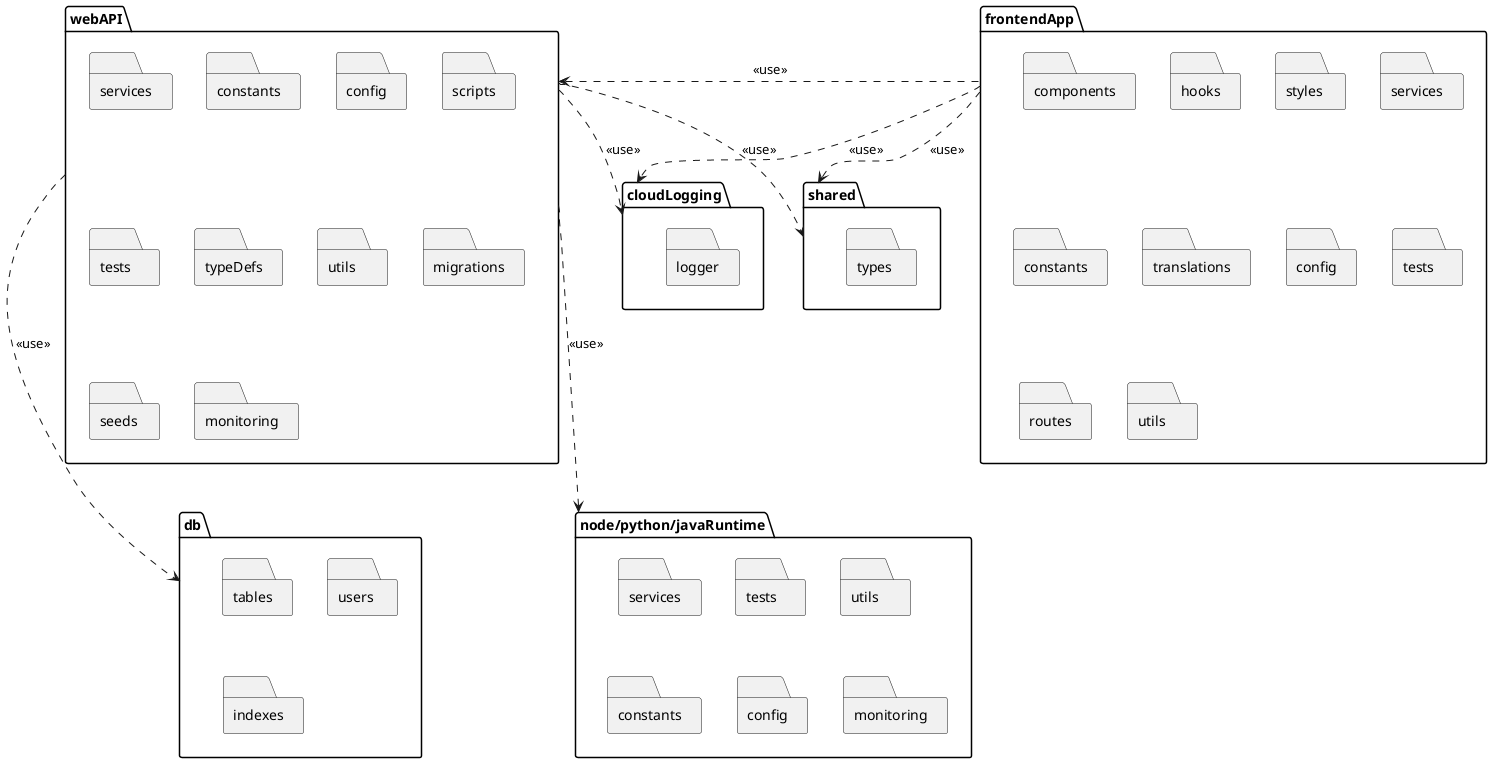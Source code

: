 @startuml
package "frontendApp" as frontendApp {
    folder components as FEComponents
    folder hooks as hooks
    folder styles as styles
    folder services as FEServices
    folder constants as FEConstants
    folder translations as translations
    folder config as FEConfig
    folder tests as FETests
    folder routes as FERoutes
    folder utils as FEUtils
}

package "webAPI" as apiApp {
    folder services as BEServices
    folder constants as BEConstants
    folder config as BEConfig
    folder scripts as scripts
    folder tests as BETests
    folder typeDefs as typeDefs
    folder utils as BEUtils
    folder migrations as migrations
    folder seeds as seeds
    folder monitoring as BEMonitoring
}

package "node/python/javaRuntime" as envRuntime {
    folder services as runtimeServices
    folder tests as runtimeTests
    folder utils as runtimeUtils
    folder constants as runtimeConstants
    folder config as runtimeConfig
    folder monitoring as runtimeMonitoring
}

package "shared" as sharedRepo {
    folder types
}

package "db" as db {
    folder tables
    folder users
    folder indexes
}

package "cloudLogging" as logging {
    folder logger
}


frontendApp ..> sharedRepo: <<use>>
apiApp ..> sharedRepo: <<use>>

frontendApp ..> logging: <<use>>
apiApp ..> logging: <<use>>

apiApp ..> db: <<use>>

frontendApp .up.> apiApp: <<use>>

apiApp .right.> envRuntime: <<use>>


@enduml